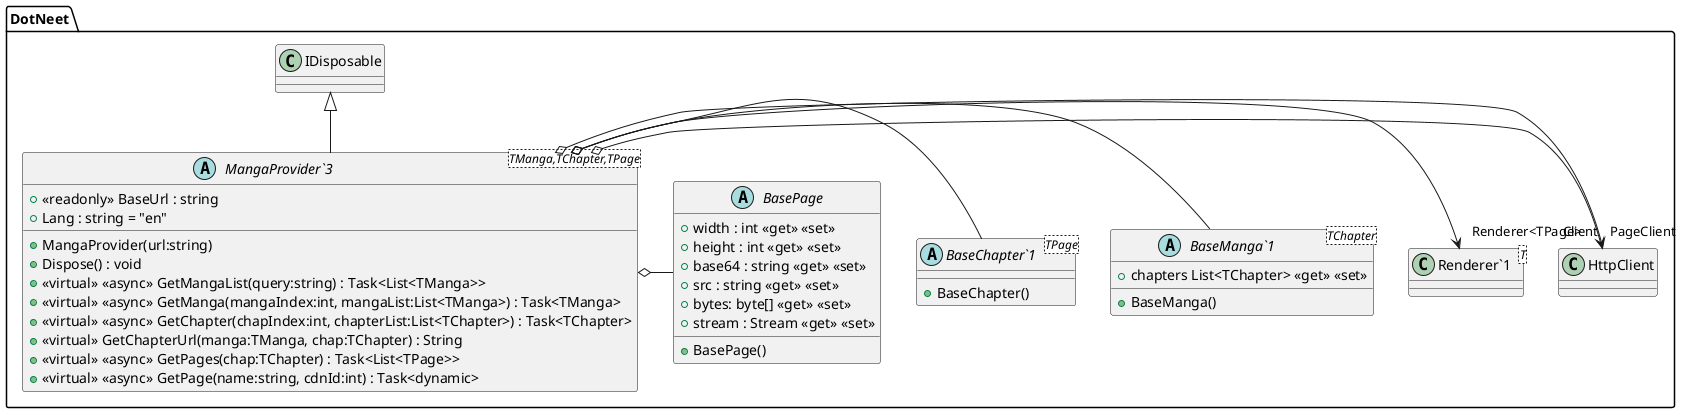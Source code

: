 @startuml
namespace DotNeet {
	abstract class BasePage {
		+ BasePage()
		+ width : int <<get>> <<set>>
		+ height : int <<get>> <<set>>
		+ base64 : string <<get>> <<set>>
		+ src : string <<get>> <<set>>
		+ bytes: byte[] <<get>> <<set>>
		+ stream : Stream <<get>> <<set>>
	}

	abstract class "BaseChapter`1"<TPage> {
		+ BaseChapter()
	}

	abstract class "BaseManga`1"<TChapter> {
		+ BaseManga()
		+ chapters List<TChapter> <<get>> <<set>>
	}

	abstract class "MangaProvider`3"<TManga,TChapter,TPage> {
		+ <<readonly>> BaseUrl : string
		+ Lang : string = "en"
		+ MangaProvider(url:string)
		+ Dispose() : void
		+ <<virtual>> <<async>> GetMangaList(query:string) : Task<List<TManga>>
		+ <<virtual>> <<async>> GetManga(mangaIndex:int, mangaList:List<TManga>) : Task<TManga>
		+ <<virtual>> <<async>> GetChapter(chapIndex:int, chapterList:List<TChapter>) : Task<TChapter>
		+ <<virtual>> GetChapterUrl(manga:TManga, chap:TChapter) : String
		+ <<virtual>> <<async>> GetPages(chap:TChapter) : Task<List<TPage>>
		+ <<virtual>> <<async>> GetPage(name:string, cdnId:int) : Task<dynamic>
	}

	class "Renderer`1"<T> {
	}

	IDisposable <|-- "MangaProvider`3"
	"MangaProvider`3" o-> "Client" HttpClient
	"MangaProvider`3" o-> "PageClient" HttpClient
	"MangaProvider`3" o-> "Renderer<TPage>" "Renderer`1"
	"MangaProvider`3" o- "BaseManga`1"
	"MangaProvider`3" o- "BaseChapter`1"
	"MangaProvider`3" o- "BasePage"
}
@enduml
